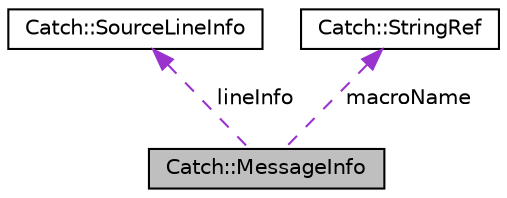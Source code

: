 digraph "Catch::MessageInfo"
{
  edge [fontname="Helvetica",fontsize="10",labelfontname="Helvetica",labelfontsize="10"];
  node [fontname="Helvetica",fontsize="10",shape=record];
  Node1 [label="Catch::MessageInfo",height=0.2,width=0.4,color="black", fillcolor="grey75", style="filled", fontcolor="black"];
  Node2 -> Node1 [dir="back",color="darkorchid3",fontsize="10",style="dashed",label=" lineInfo" ,fontname="Helvetica"];
  Node2 [label="Catch::SourceLineInfo",height=0.2,width=0.4,color="black", fillcolor="white", style="filled",URL="$structCatch_1_1SourceLineInfo.html"];
  Node3 -> Node1 [dir="back",color="darkorchid3",fontsize="10",style="dashed",label=" macroName" ,fontname="Helvetica"];
  Node3 [label="Catch::StringRef",height=0.2,width=0.4,color="black", fillcolor="white", style="filled",URL="$classCatch_1_1StringRef.html"];
}
